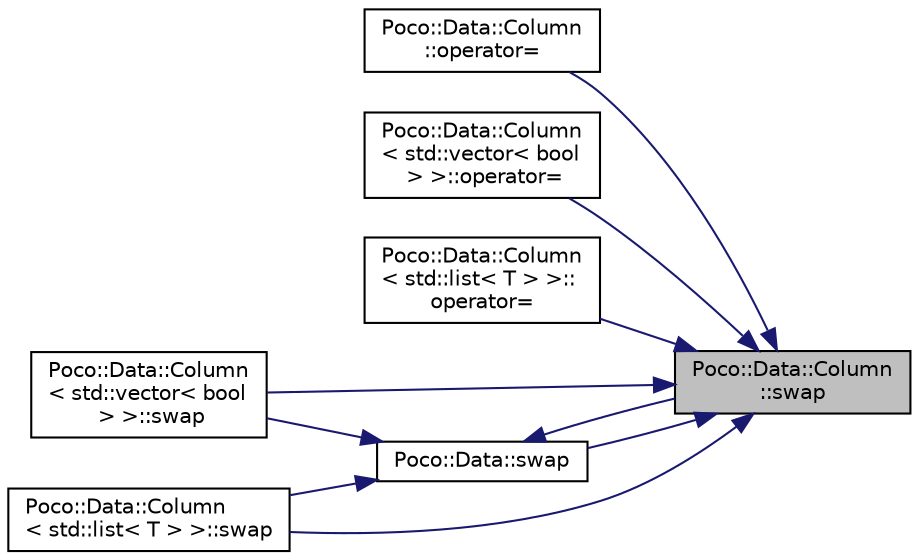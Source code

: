 digraph "Poco::Data::Column::swap"
{
 // LATEX_PDF_SIZE
  edge [fontname="Helvetica",fontsize="10",labelfontname="Helvetica",labelfontsize="10"];
  node [fontname="Helvetica",fontsize="10",shape=record];
  rankdir="RL";
  Node1 [label="Poco::Data::Column\l::swap",height=0.2,width=0.4,color="black", fillcolor="grey75", style="filled", fontcolor="black",tooltip="Swaps the column with another one."];
  Node1 -> Node2 [dir="back",color="midnightblue",fontsize="10",style="solid"];
  Node2 [label="Poco::Data::Column\l::operator=",height=0.2,width=0.4,color="black", fillcolor="white", style="filled",URL="$classPoco_1_1Data_1_1Column.html#aa1c6f0da5245b238fe245996b3419eec",tooltip="Assignment operator."];
  Node1 -> Node3 [dir="back",color="midnightblue",fontsize="10",style="solid"];
  Node3 [label="Poco::Data::Column\l\< std::vector\< bool\l \> \>::operator=",height=0.2,width=0.4,color="black", fillcolor="white", style="filled",URL="$classPoco_1_1Data_1_1Column_3_01std_1_1vector_3_01bool_01_4_01_4.html#a6b596e9ef4934e9e16fda0581bd1d180",tooltip="Assignment operator."];
  Node1 -> Node4 [dir="back",color="midnightblue",fontsize="10",style="solid"];
  Node4 [label="Poco::Data::Column\l\< std::list\< T \> \>::\loperator=",height=0.2,width=0.4,color="black", fillcolor="white", style="filled",URL="$classPoco_1_1Data_1_1Column_3_01std_1_1list_3_01T_01_4_01_4.html#ae89af78f69cbeeb719ac4e0c7fdc6b07",tooltip="Assignment operator."];
  Node1 -> Node5 [dir="back",color="midnightblue",fontsize="10",style="solid"];
  Node5 [label="Poco::Data::Column\l\< std::vector\< bool\l \> \>::swap",height=0.2,width=0.4,color="black", fillcolor="white", style="filled",URL="$classPoco_1_1Data_1_1Column_3_01std_1_1vector_3_01bool_01_4_01_4.html#a6dcb71e4e1e84a534f9dc2d0f0de57a6",tooltip="Swaps the column with another one."];
  Node1 -> Node6 [dir="back",color="midnightblue",fontsize="10",style="solid"];
  Node6 [label="Poco::Data::Column\l\< std::list\< T \> \>::swap",height=0.2,width=0.4,color="black", fillcolor="white", style="filled",URL="$classPoco_1_1Data_1_1Column_3_01std_1_1list_3_01T_01_4_01_4.html#a4e0fcf9d3d157c8ed0df5742527e2753",tooltip="Swaps the column with another one."];
  Node1 -> Node7 [dir="back",color="midnightblue",fontsize="10",style="solid"];
  Node7 [label="Poco::Data::swap",height=0.2,width=0.4,color="black", fillcolor="white", style="filled",URL="$namespacePoco_1_1Data.html#a864cd370935713b33ec4d76f1e89ec0b",tooltip=" "];
  Node7 -> Node1 [dir="back",color="midnightblue",fontsize="10",style="solid"];
  Node7 -> Node5 [dir="back",color="midnightblue",fontsize="10",style="solid"];
  Node7 -> Node6 [dir="back",color="midnightblue",fontsize="10",style="solid"];
}
